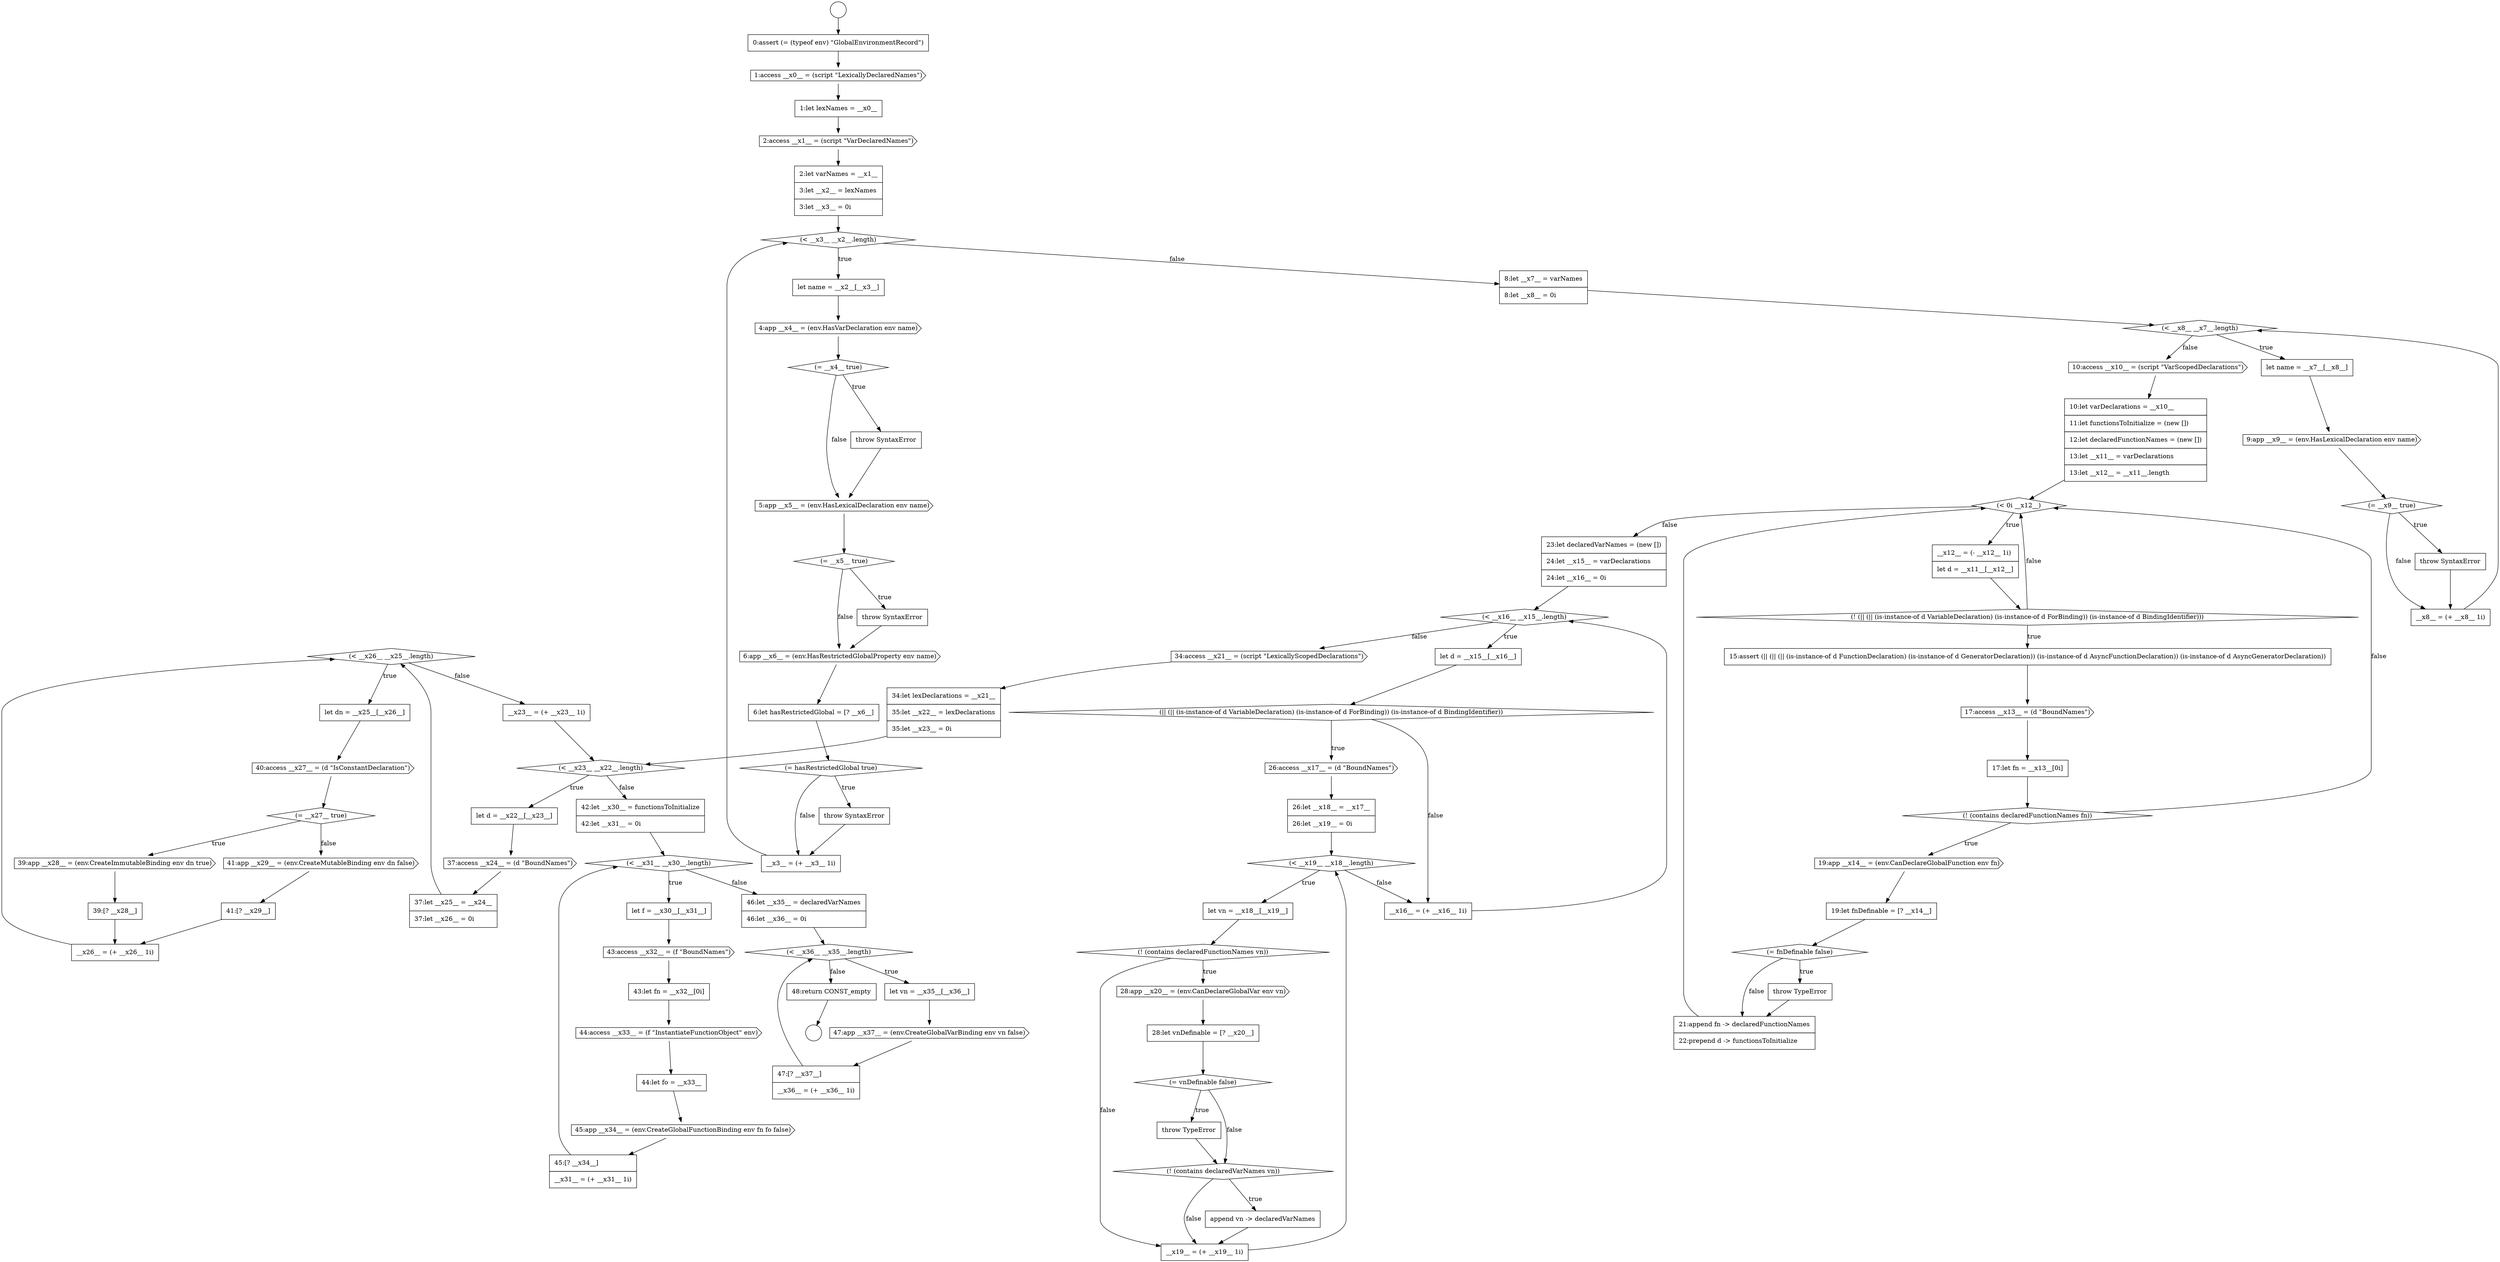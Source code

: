 digraph {
  node10594 [shape=diamond, label=<<font color="black">(&lt; __x26__ __x25__.length)</font>> color="black" fillcolor="white" style=filled]
  node10566 [shape=cds, label=<<font color="black">19:app __x14__ = (env.CanDeclareGlobalFunction env fn)</font>> color="black" fillcolor="white" style=filled]
  node10539 [shape=cds, label=<<font color="black">4:app __x4__ = (env.HasVarDeclaration env name)</font>> color="black" fillcolor="white" style=filled]
  node10579 [shape=diamond, label=<<font color="black">(! (contains declaredFunctionNames vn))</font>> color="black" fillcolor="white" style=filled]
  node10609 [shape=cds, label=<<font color="black">44:access __x33__ = (f &quot;InstantiateFunctionObject&quot; env)</font>> color="black" fillcolor="white" style=filled]
  node10577 [shape=diamond, label=<<font color="black">(&lt; __x19__ __x18__.length)</font>> color="black" fillcolor="white" style=filled]
  node10542 [shape=cds, label=<<font color="black">5:app __x5__ = (env.HasLexicalDeclaration env name)</font>> color="black" fillcolor="white" style=filled]
  node10567 [shape=none, margin=0, label=<<font color="black">
    <table border="0" cellborder="1" cellspacing="0" cellpadding="10">
      <tr><td align="left">19:let fnDefinable = [? __x14__]</td></tr>
    </table>
  </font>> color="black" fillcolor="white" style=filled]
  node10562 [shape=none, margin=0, label=<<font color="black">
    <table border="0" cellborder="1" cellspacing="0" cellpadding="10">
      <tr><td align="left">15:assert (|| (|| (|| (is-instance-of d FunctionDeclaration) (is-instance-of d GeneratorDeclaration)) (is-instance-of d AsyncFunctionDeclaration)) (is-instance-of d AsyncGeneratorDeclaration))</td></tr>
    </table>
  </font>> color="black" fillcolor="white" style=filled]
  node10616 [shape=cds, label=<<font color="black">47:app __x37__ = (env.CreateGlobalVarBinding env vn false)</font>> color="black" fillcolor="white" style=filled]
  node10599 [shape=none, margin=0, label=<<font color="black">
    <table border="0" cellborder="1" cellspacing="0" cellpadding="10">
      <tr><td align="left">39:[? __x28__]</td></tr>
    </table>
  </font>> color="black" fillcolor="white" style=filled]
  node10545 [shape=cds, label=<<font color="black">6:app __x6__ = (env.HasRestrictedGlobalProperty env name)</font>> color="black" fillcolor="white" style=filled]
  node10559 [shape=diamond, label=<<font color="black">(&lt; 0i __x12__)</font>> color="black" fillcolor="white" style=filled]
  node10530 [shape=circle label=" " color="black" fillcolor="white" style=filled]
  node10584 [shape=diamond, label=<<font color="black">(! (contains declaredVarNames vn))</font>> color="black" fillcolor="white" style=filled]
  node10587 [shape=none, margin=0, label=<<font color="black">
    <table border="0" cellborder="1" cellspacing="0" cellpadding="10">
      <tr><td align="left">__x16__ = (+ __x16__ 1i)</td></tr>
    </table>
  </font>> color="black" fillcolor="white" style=filled]
  node10606 [shape=none, margin=0, label=<<font color="black">
    <table border="0" cellborder="1" cellspacing="0" cellpadding="10">
      <tr><td align="left">let f = __x30__[__x31__]</td></tr>
    </table>
  </font>> color="black" fillcolor="white" style=filled]
  node10534 [shape=none, margin=0, label=<<font color="black">
    <table border="0" cellborder="1" cellspacing="0" cellpadding="10">
      <tr><td align="left">1:let lexNames = __x0__</td></tr>
    </table>
  </font>> color="black" fillcolor="white" style=filled]
  node10555 [shape=none, margin=0, label=<<font color="black">
    <table border="0" cellborder="1" cellspacing="0" cellpadding="10">
      <tr><td align="left">throw SyntaxError</td></tr>
    </table>
  </font>> color="black" fillcolor="white" style=filled]
  node10570 [shape=none, margin=0, label=<<font color="black">
    <table border="0" cellborder="1" cellspacing="0" cellpadding="10">
      <tr><td align="left">21:append fn -&gt; declaredFunctionNames</td></tr>
      <tr><td align="left">22:prepend d -&gt; functionsToInitialize</td></tr>
    </table>
  </font>> color="black" fillcolor="white" style=filled]
  node10591 [shape=none, margin=0, label=<<font color="black">
    <table border="0" cellborder="1" cellspacing="0" cellpadding="10">
      <tr><td align="left">let d = __x22__[__x23__]</td></tr>
    </table>
  </font>> color="black" fillcolor="white" style=filled]
  node10602 [shape=none, margin=0, label=<<font color="black">
    <table border="0" cellborder="1" cellspacing="0" cellpadding="10">
      <tr><td align="left">__x26__ = (+ __x26__ 1i)</td></tr>
    </table>
  </font>> color="black" fillcolor="white" style=filled]
  node10551 [shape=diamond, label=<<font color="black">(&lt; __x8__ __x7__.length)</font>> color="black" fillcolor="white" style=filled]
  node10538 [shape=none, margin=0, label=<<font color="black">
    <table border="0" cellborder="1" cellspacing="0" cellpadding="10">
      <tr><td align="left">let name = __x2__[__x3__]</td></tr>
    </table>
  </font>> color="black" fillcolor="white" style=filled]
  node10574 [shape=diamond, label=<<font color="black">(|| (|| (is-instance-of d VariableDeclaration) (is-instance-of d ForBinding)) (is-instance-of d BindingIdentifier))</font>> color="black" fillcolor="white" style=filled]
  node10593 [shape=none, margin=0, label=<<font color="black">
    <table border="0" cellborder="1" cellspacing="0" cellpadding="10">
      <tr><td align="left">37:let __x25__ = __x24__</td></tr>
      <tr><td align="left">37:let __x26__ = 0i</td></tr>
    </table>
  </font>> color="black" fillcolor="white" style=filled]
  node10561 [shape=diamond, label=<<font color="black">(! (|| (|| (is-instance-of d VariableDeclaration) (is-instance-of d ForBinding)) (is-instance-of d BindingIdentifier)))</font>> color="black" fillcolor="white" style=filled]
  node10598 [shape=cds, label=<<font color="black">39:app __x28__ = (env.CreateImmutableBinding env dn true)</font>> color="black" fillcolor="white" style=filled]
  node10612 [shape=none, margin=0, label=<<font color="black">
    <table border="0" cellborder="1" cellspacing="0" cellpadding="10">
      <tr><td align="left">45:[? __x34__]</td></tr>
      <tr><td align="left">__x31__ = (+ __x31__ 1i)</td></tr>
    </table>
  </font>> color="black" fillcolor="white" style=filled]
  node10548 [shape=none, margin=0, label=<<font color="black">
    <table border="0" cellborder="1" cellspacing="0" cellpadding="10">
      <tr><td align="left">throw SyntaxError</td></tr>
    </table>
  </font>> color="black" fillcolor="white" style=filled]
  node10583 [shape=none, margin=0, label=<<font color="black">
    <table border="0" cellborder="1" cellspacing="0" cellpadding="10">
      <tr><td align="left">throw TypeError</td></tr>
    </table>
  </font>> color="black" fillcolor="white" style=filled]
  node10615 [shape=none, margin=0, label=<<font color="black">
    <table border="0" cellborder="1" cellspacing="0" cellpadding="10">
      <tr><td align="left">let vn = __x35__[__x36__]</td></tr>
    </table>
  </font>> color="black" fillcolor="white" style=filled]
  node10543 [shape=diamond, label=<<font color="black">(= __x5__ true)</font>> color="black" fillcolor="white" style=filled]
  node10580 [shape=cds, label=<<font color="black">28:app __x20__ = (env.CanDeclareGlobalVar env vn)</font>> color="black" fillcolor="white" style=filled]
  node10575 [shape=cds, label=<<font color="black">26:access __x17__ = (d &quot;BoundNames&quot;)</font>> color="black" fillcolor="white" style=filled]
  node10560 [shape=none, margin=0, label=<<font color="black">
    <table border="0" cellborder="1" cellspacing="0" cellpadding="10">
      <tr><td align="left">__x12__ = (- __x12__ 1i)</td></tr>
      <tr><td align="left">let d = __x11__[__x12__]</td></tr>
    </table>
  </font>> color="black" fillcolor="white" style=filled]
  node10603 [shape=none, margin=0, label=<<font color="black">
    <table border="0" cellborder="1" cellspacing="0" cellpadding="10">
      <tr><td align="left">__x23__ = (+ __x23__ 1i)</td></tr>
    </table>
  </font>> color="black" fillcolor="white" style=filled]
  node10533 [shape=cds, label=<<font color="black">1:access __x0__ = (script &quot;LexicallyDeclaredNames&quot;)</font>> color="black" fillcolor="white" style=filled]
  node10588 [shape=cds, label=<<font color="black">34:access __x21__ = (script &quot;LexicallyScopedDeclarations&quot;)</font>> color="black" fillcolor="white" style=filled]
  node10550 [shape=none, margin=0, label=<<font color="black">
    <table border="0" cellborder="1" cellspacing="0" cellpadding="10">
      <tr><td align="left">8:let __x7__ = varNames</td></tr>
      <tr><td align="left">8:let __x8__ = 0i</td></tr>
    </table>
  </font>> color="black" fillcolor="white" style=filled]
  node10597 [shape=diamond, label=<<font color="black">(= __x27__ true)</font>> color="black" fillcolor="white" style=filled]
  node10614 [shape=diamond, label=<<font color="black">(&lt; __x36__ __x35__.length)</font>> color="black" fillcolor="white" style=filled]
  node10571 [shape=none, margin=0, label=<<font color="black">
    <table border="0" cellborder="1" cellspacing="0" cellpadding="10">
      <tr><td align="left">23:let declaredVarNames = (new [])</td></tr>
      <tr><td align="left">24:let __x15__ = varDeclarations</td></tr>
      <tr><td align="left">24:let __x16__ = 0i</td></tr>
    </table>
  </font>> color="black" fillcolor="white" style=filled]
  node10607 [shape=cds, label=<<font color="black">43:access __x32__ = (f &quot;BoundNames&quot;)</font>> color="black" fillcolor="white" style=filled]
  node10592 [shape=cds, label=<<font color="black">37:access __x24__ = (d &quot;BoundNames&quot;)</font>> color="black" fillcolor="white" style=filled]
  node10556 [shape=none, margin=0, label=<<font color="black">
    <table border="0" cellborder="1" cellspacing="0" cellpadding="10">
      <tr><td align="left">__x8__ = (+ __x8__ 1i)</td></tr>
    </table>
  </font>> color="black" fillcolor="white" style=filled]
  node10582 [shape=diamond, label=<<font color="black">(= vnDefinable false)</font>> color="black" fillcolor="white" style=filled]
  node10547 [shape=diamond, label=<<font color="black">(= hasRestrictedGlobal true)</font>> color="black" fillcolor="white" style=filled]
  node10557 [shape=cds, label=<<font color="black">10:access __x10__ = (script &quot;VarScopedDeclarations&quot;)</font>> color="black" fillcolor="white" style=filled]
  node10611 [shape=cds, label=<<font color="black">45:app __x34__ = (env.CreateGlobalFunctionBinding env fn fo false)</font>> color="black" fillcolor="white" style=filled]
  node10596 [shape=cds, label=<<font color="black">40:access __x27__ = (d &quot;IsConstantDeclaration&quot;)</font>> color="black" fillcolor="white" style=filled]
  node10565 [shape=diamond, label=<<font color="black">(! (contains declaredFunctionNames fn))</font>> color="black" fillcolor="white" style=filled]
  node10532 [shape=none, margin=0, label=<<font color="black">
    <table border="0" cellborder="1" cellspacing="0" cellpadding="10">
      <tr><td align="left">0:assert (= (typeof env) &quot;GlobalEnvironmentRecord&quot;)</td></tr>
    </table>
  </font>> color="black" fillcolor="white" style=filled]
  node10564 [shape=none, margin=0, label=<<font color="black">
    <table border="0" cellborder="1" cellspacing="0" cellpadding="10">
      <tr><td align="left">17:let fn = __x13__[0i]</td></tr>
    </table>
  </font>> color="black" fillcolor="white" style=filled]
  node10549 [shape=none, margin=0, label=<<font color="black">
    <table border="0" cellborder="1" cellspacing="0" cellpadding="10">
      <tr><td align="left">__x3__ = (+ __x3__ 1i)</td></tr>
    </table>
  </font>> color="black" fillcolor="white" style=filled]
  node10544 [shape=none, margin=0, label=<<font color="black">
    <table border="0" cellborder="1" cellspacing="0" cellpadding="10">
      <tr><td align="left">throw SyntaxError</td></tr>
    </table>
  </font>> color="black" fillcolor="white" style=filled]
  node10576 [shape=none, margin=0, label=<<font color="black">
    <table border="0" cellborder="1" cellspacing="0" cellpadding="10">
      <tr><td align="left">26:let __x18__ = __x17__</td></tr>
      <tr><td align="left">26:let __x19__ = 0i</td></tr>
    </table>
  </font>> color="black" fillcolor="white" style=filled]
  node10617 [shape=none, margin=0, label=<<font color="black">
    <table border="0" cellborder="1" cellspacing="0" cellpadding="10">
      <tr><td align="left">47:[? __x37__]</td></tr>
      <tr><td align="left">__x36__ = (+ __x36__ 1i)</td></tr>
    </table>
  </font>> color="black" fillcolor="white" style=filled]
  node10589 [shape=none, margin=0, label=<<font color="black">
    <table border="0" cellborder="1" cellspacing="0" cellpadding="10">
      <tr><td align="left">34:let lexDeclarations = __x21__</td></tr>
      <tr><td align="left">35:let __x22__ = lexDeclarations</td></tr>
      <tr><td align="left">35:let __x23__ = 0i</td></tr>
    </table>
  </font>> color="black" fillcolor="white" style=filled]
  node10604 [shape=none, margin=0, label=<<font color="black">
    <table border="0" cellborder="1" cellspacing="0" cellpadding="10">
      <tr><td align="left">42:let __x30__ = functionsToInitialize</td></tr>
      <tr><td align="left">42:let __x31__ = 0i</td></tr>
    </table>
  </font>> color="black" fillcolor="white" style=filled]
  node10540 [shape=diamond, label=<<font color="black">(= __x4__ true)</font>> color="black" fillcolor="white" style=filled]
  node10581 [shape=none, margin=0, label=<<font color="black">
    <table border="0" cellborder="1" cellspacing="0" cellpadding="10">
      <tr><td align="left">28:let vnDefinable = [? __x20__]</td></tr>
    </table>
  </font>> color="black" fillcolor="white" style=filled]
  node10572 [shape=diamond, label=<<font color="black">(&lt; __x16__ __x15__.length)</font>> color="black" fillcolor="white" style=filled]
  node10553 [shape=cds, label=<<font color="black">9:app __x9__ = (env.HasLexicalDeclaration env name)</font>> color="black" fillcolor="white" style=filled]
  node10585 [shape=none, margin=0, label=<<font color="black">
    <table border="0" cellborder="1" cellspacing="0" cellpadding="10">
      <tr><td align="left">append vn -&gt; declaredVarNames</td></tr>
    </table>
  </font>> color="black" fillcolor="white" style=filled]
  node10613 [shape=none, margin=0, label=<<font color="black">
    <table border="0" cellborder="1" cellspacing="0" cellpadding="10">
      <tr><td align="left">46:let __x35__ = declaredVarNames</td></tr>
      <tr><td align="left">46:let __x36__ = 0i</td></tr>
    </table>
  </font>> color="black" fillcolor="white" style=filled]
  node10608 [shape=none, margin=0, label=<<font color="black">
    <table border="0" cellborder="1" cellspacing="0" cellpadding="10">
      <tr><td align="left">43:let fn = __x32__[0i]</td></tr>
    </table>
  </font>> color="black" fillcolor="white" style=filled]
  node10536 [shape=none, margin=0, label=<<font color="black">
    <table border="0" cellborder="1" cellspacing="0" cellpadding="10">
      <tr><td align="left">2:let varNames = __x1__</td></tr>
      <tr><td align="left">3:let __x2__ = lexNames</td></tr>
      <tr><td align="left">3:let __x3__ = 0i</td></tr>
    </table>
  </font>> color="black" fillcolor="white" style=filled]
  node10558 [shape=none, margin=0, label=<<font color="black">
    <table border="0" cellborder="1" cellspacing="0" cellpadding="10">
      <tr><td align="left">10:let varDeclarations = __x10__</td></tr>
      <tr><td align="left">11:let functionsToInitialize = (new [])</td></tr>
      <tr><td align="left">12:let declaredFunctionNames = (new [])</td></tr>
      <tr><td align="left">13:let __x11__ = varDeclarations</td></tr>
      <tr><td align="left">13:let __x12__ = __x11__.length</td></tr>
    </table>
  </font>> color="black" fillcolor="white" style=filled]
  node10531 [shape=circle label=" " color="black" fillcolor="white" style=filled]
  node10568 [shape=diamond, label=<<font color="black">(= fnDefinable false)</font>> color="black" fillcolor="white" style=filled]
  node10595 [shape=none, margin=0, label=<<font color="black">
    <table border="0" cellborder="1" cellspacing="0" cellpadding="10">
      <tr><td align="left">let dn = __x25__[__x26__]</td></tr>
    </table>
  </font>> color="black" fillcolor="white" style=filled]
  node10541 [shape=none, margin=0, label=<<font color="black">
    <table border="0" cellborder="1" cellspacing="0" cellpadding="10">
      <tr><td align="left">throw SyntaxError</td></tr>
    </table>
  </font>> color="black" fillcolor="white" style=filled]
  node10578 [shape=none, margin=0, label=<<font color="black">
    <table border="0" cellborder="1" cellspacing="0" cellpadding="10">
      <tr><td align="left">let vn = __x18__[__x19__]</td></tr>
    </table>
  </font>> color="black" fillcolor="white" style=filled]
  node10605 [shape=diamond, label=<<font color="black">(&lt; __x31__ __x30__.length)</font>> color="black" fillcolor="white" style=filled]
  node10610 [shape=none, margin=0, label=<<font color="black">
    <table border="0" cellborder="1" cellspacing="0" cellpadding="10">
      <tr><td align="left">44:let fo = __x33__</td></tr>
    </table>
  </font>> color="black" fillcolor="white" style=filled]
  node10546 [shape=none, margin=0, label=<<font color="black">
    <table border="0" cellborder="1" cellspacing="0" cellpadding="10">
      <tr><td align="left">6:let hasRestrictedGlobal = [? __x6__]</td></tr>
    </table>
  </font>> color="black" fillcolor="white" style=filled]
  node10563 [shape=cds, label=<<font color="black">17:access __x13__ = (d &quot;BoundNames&quot;)</font>> color="black" fillcolor="white" style=filled]
  node10600 [shape=cds, label=<<font color="black">41:app __x29__ = (env.CreateMutableBinding env dn false)</font>> color="black" fillcolor="white" style=filled]
  node10569 [shape=none, margin=0, label=<<font color="black">
    <table border="0" cellborder="1" cellspacing="0" cellpadding="10">
      <tr><td align="left">throw TypeError</td></tr>
    </table>
  </font>> color="black" fillcolor="white" style=filled]
  node10601 [shape=none, margin=0, label=<<font color="black">
    <table border="0" cellborder="1" cellspacing="0" cellpadding="10">
      <tr><td align="left">41:[? __x29__]</td></tr>
    </table>
  </font>> color="black" fillcolor="white" style=filled]
  node10590 [shape=diamond, label=<<font color="black">(&lt; __x23__ __x22__.length)</font>> color="black" fillcolor="white" style=filled]
  node10554 [shape=diamond, label=<<font color="black">(= __x9__ true)</font>> color="black" fillcolor="white" style=filled]
  node10573 [shape=none, margin=0, label=<<font color="black">
    <table border="0" cellborder="1" cellspacing="0" cellpadding="10">
      <tr><td align="left">let d = __x15__[__x16__]</td></tr>
    </table>
  </font>> color="black" fillcolor="white" style=filled]
  node10535 [shape=cds, label=<<font color="black">2:access __x1__ = (script &quot;VarDeclaredNames&quot;)</font>> color="black" fillcolor="white" style=filled]
  node10552 [shape=none, margin=0, label=<<font color="black">
    <table border="0" cellborder="1" cellspacing="0" cellpadding="10">
      <tr><td align="left">let name = __x7__[__x8__]</td></tr>
    </table>
  </font>> color="black" fillcolor="white" style=filled]
  node10586 [shape=none, margin=0, label=<<font color="black">
    <table border="0" cellborder="1" cellspacing="0" cellpadding="10">
      <tr><td align="left">__x19__ = (+ __x19__ 1i)</td></tr>
    </table>
  </font>> color="black" fillcolor="white" style=filled]
  node10618 [shape=none, margin=0, label=<<font color="black">
    <table border="0" cellborder="1" cellspacing="0" cellpadding="10">
      <tr><td align="left">48:return CONST_empty</td></tr>
    </table>
  </font>> color="black" fillcolor="white" style=filled]
  node10537 [shape=diamond, label=<<font color="black">(&lt; __x3__ __x2__.length)</font>> color="black" fillcolor="white" style=filled]
  node10582 -> node10583 [label=<<font color="black">true</font>> color="black"]
  node10582 -> node10584 [label=<<font color="black">false</font>> color="black"]
  node10534 -> node10535 [ color="black"]
  node10577 -> node10578 [label=<<font color="black">true</font>> color="black"]
  node10577 -> node10587 [label=<<font color="black">false</font>> color="black"]
  node10571 -> node10572 [ color="black"]
  node10539 -> node10540 [ color="black"]
  node10553 -> node10554 [ color="black"]
  node10606 -> node10607 [ color="black"]
  node10548 -> node10549 [ color="black"]
  node10594 -> node10595 [label=<<font color="black">true</font>> color="black"]
  node10594 -> node10603 [label=<<font color="black">false</font>> color="black"]
  node10558 -> node10559 [ color="black"]
  node10578 -> node10579 [ color="black"]
  node10604 -> node10605 [ color="black"]
  node10570 -> node10559 [ color="black"]
  node10564 -> node10565 [ color="black"]
  node10605 -> node10606 [label=<<font color="black">true</font>> color="black"]
  node10605 -> node10613 [label=<<font color="black">false</font>> color="black"]
  node10551 -> node10552 [label=<<font color="black">true</font>> color="black"]
  node10551 -> node10557 [label=<<font color="black">false</font>> color="black"]
  node10580 -> node10581 [ color="black"]
  node10585 -> node10586 [ color="black"]
  node10530 -> node10532 [ color="black"]
  node10556 -> node10551 [ color="black"]
  node10536 -> node10537 [ color="black"]
  node10593 -> node10594 [ color="black"]
  node10614 -> node10615 [label=<<font color="black">true</font>> color="black"]
  node10614 -> node10618 [label=<<font color="black">false</font>> color="black"]
  node10591 -> node10592 [ color="black"]
  node10550 -> node10551 [ color="black"]
  node10560 -> node10561 [ color="black"]
  node10586 -> node10577 [ color="black"]
  node10554 -> node10555 [label=<<font color="black">true</font>> color="black"]
  node10554 -> node10556 [label=<<font color="black">false</font>> color="black"]
  node10615 -> node10616 [ color="black"]
  node10557 -> node10558 [ color="black"]
  node10589 -> node10590 [ color="black"]
  node10537 -> node10538 [label=<<font color="black">true</font>> color="black"]
  node10537 -> node10550 [label=<<font color="black">false</font>> color="black"]
  node10572 -> node10573 [label=<<font color="black">true</font>> color="black"]
  node10572 -> node10588 [label=<<font color="black">false</font>> color="black"]
  node10583 -> node10584 [ color="black"]
  node10597 -> node10598 [label=<<font color="black">true</font>> color="black"]
  node10597 -> node10600 [label=<<font color="black">false</font>> color="black"]
  node10565 -> node10566 [label=<<font color="black">true</font>> color="black"]
  node10565 -> node10559 [label=<<font color="black">false</font>> color="black"]
  node10588 -> node10589 [ color="black"]
  node10603 -> node10590 [ color="black"]
  node10611 -> node10612 [ color="black"]
  node10562 -> node10563 [ color="black"]
  node10541 -> node10542 [ color="black"]
  node10563 -> node10564 [ color="black"]
  node10607 -> node10608 [ color="black"]
  node10596 -> node10597 [ color="black"]
  node10552 -> node10553 [ color="black"]
  node10540 -> node10541 [label=<<font color="black">true</font>> color="black"]
  node10540 -> node10542 [label=<<font color="black">false</font>> color="black"]
  node10532 -> node10533 [ color="black"]
  node10598 -> node10599 [ color="black"]
  node10561 -> node10562 [label=<<font color="black">true</font>> color="black"]
  node10561 -> node10559 [label=<<font color="black">false</font>> color="black"]
  node10581 -> node10582 [ color="black"]
  node10559 -> node10560 [label=<<font color="black">true</font>> color="black"]
  node10559 -> node10571 [label=<<font color="black">false</font>> color="black"]
  node10618 -> node10531 [ color="black"]
  node10602 -> node10594 [ color="black"]
  node10555 -> node10556 [ color="black"]
  node10612 -> node10605 [ color="black"]
  node10600 -> node10601 [ color="black"]
  node10595 -> node10596 [ color="black"]
  node10567 -> node10568 [ color="black"]
  node10573 -> node10574 [ color="black"]
  node10608 -> node10609 [ color="black"]
  node10599 -> node10602 [ color="black"]
  node10569 -> node10570 [ color="black"]
  node10601 -> node10602 [ color="black"]
  node10543 -> node10544 [label=<<font color="black">true</font>> color="black"]
  node10543 -> node10545 [label=<<font color="black">false</font>> color="black"]
  node10587 -> node10572 [ color="black"]
  node10584 -> node10585 [label=<<font color="black">true</font>> color="black"]
  node10584 -> node10586 [label=<<font color="black">false</font>> color="black"]
  node10547 -> node10548 [label=<<font color="black">true</font>> color="black"]
  node10547 -> node10549 [label=<<font color="black">false</font>> color="black"]
  node10590 -> node10591 [label=<<font color="black">true</font>> color="black"]
  node10590 -> node10604 [label=<<font color="black">false</font>> color="black"]
  node10566 -> node10567 [ color="black"]
  node10609 -> node10610 [ color="black"]
  node10568 -> node10569 [label=<<font color="black">true</font>> color="black"]
  node10568 -> node10570 [label=<<font color="black">false</font>> color="black"]
  node10542 -> node10543 [ color="black"]
  node10574 -> node10575 [label=<<font color="black">true</font>> color="black"]
  node10574 -> node10587 [label=<<font color="black">false</font>> color="black"]
  node10549 -> node10537 [ color="black"]
  node10579 -> node10580 [label=<<font color="black">true</font>> color="black"]
  node10579 -> node10586 [label=<<font color="black">false</font>> color="black"]
  node10613 -> node10614 [ color="black"]
  node10545 -> node10546 [ color="black"]
  node10576 -> node10577 [ color="black"]
  node10592 -> node10593 [ color="black"]
  node10533 -> node10534 [ color="black"]
  node10535 -> node10536 [ color="black"]
  node10538 -> node10539 [ color="black"]
  node10616 -> node10617 [ color="black"]
  node10575 -> node10576 [ color="black"]
  node10546 -> node10547 [ color="black"]
  node10617 -> node10614 [ color="black"]
  node10610 -> node10611 [ color="black"]
  node10544 -> node10545 [ color="black"]
}
